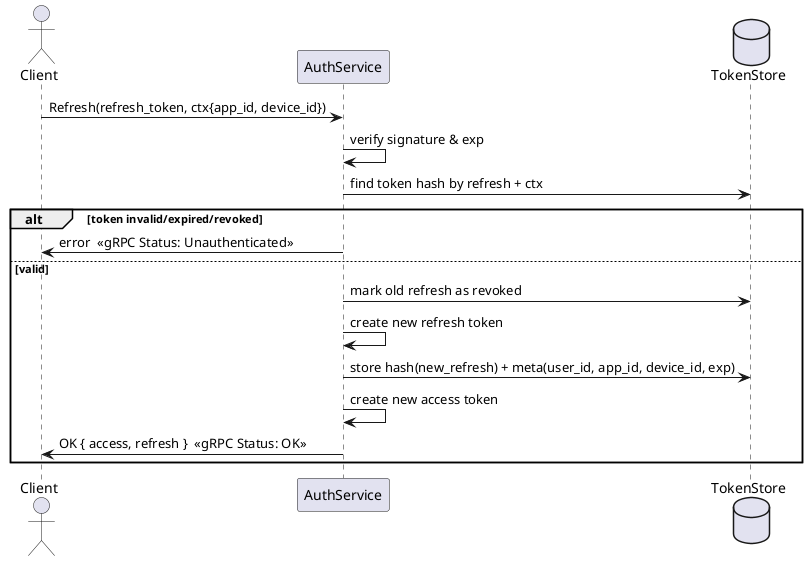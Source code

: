 @startuml auth_refresh_seq
actor Client
participant AuthService as Auth
database TokenStore as DB

Client -> Auth : Refresh(refresh_token, ctx{app_id, device_id})
Auth -> Auth : verify signature & exp
Auth -> DB : find token hash by refresh + ctx
alt token invalid/expired/revoked
  Auth -> Client : error  <<gRPC Status: Unauthenticated>>
else valid
  Auth -> DB : mark old refresh as revoked
  Auth -> Auth : create new refresh token
  Auth -> DB : store hash(new_refresh) + meta(user_id, app_id, device_id, exp)
  Auth -> Auth : create new access token
  Auth -> Client : OK { access, refresh }  <<gRPC Status: OK>>
end
@enduml
